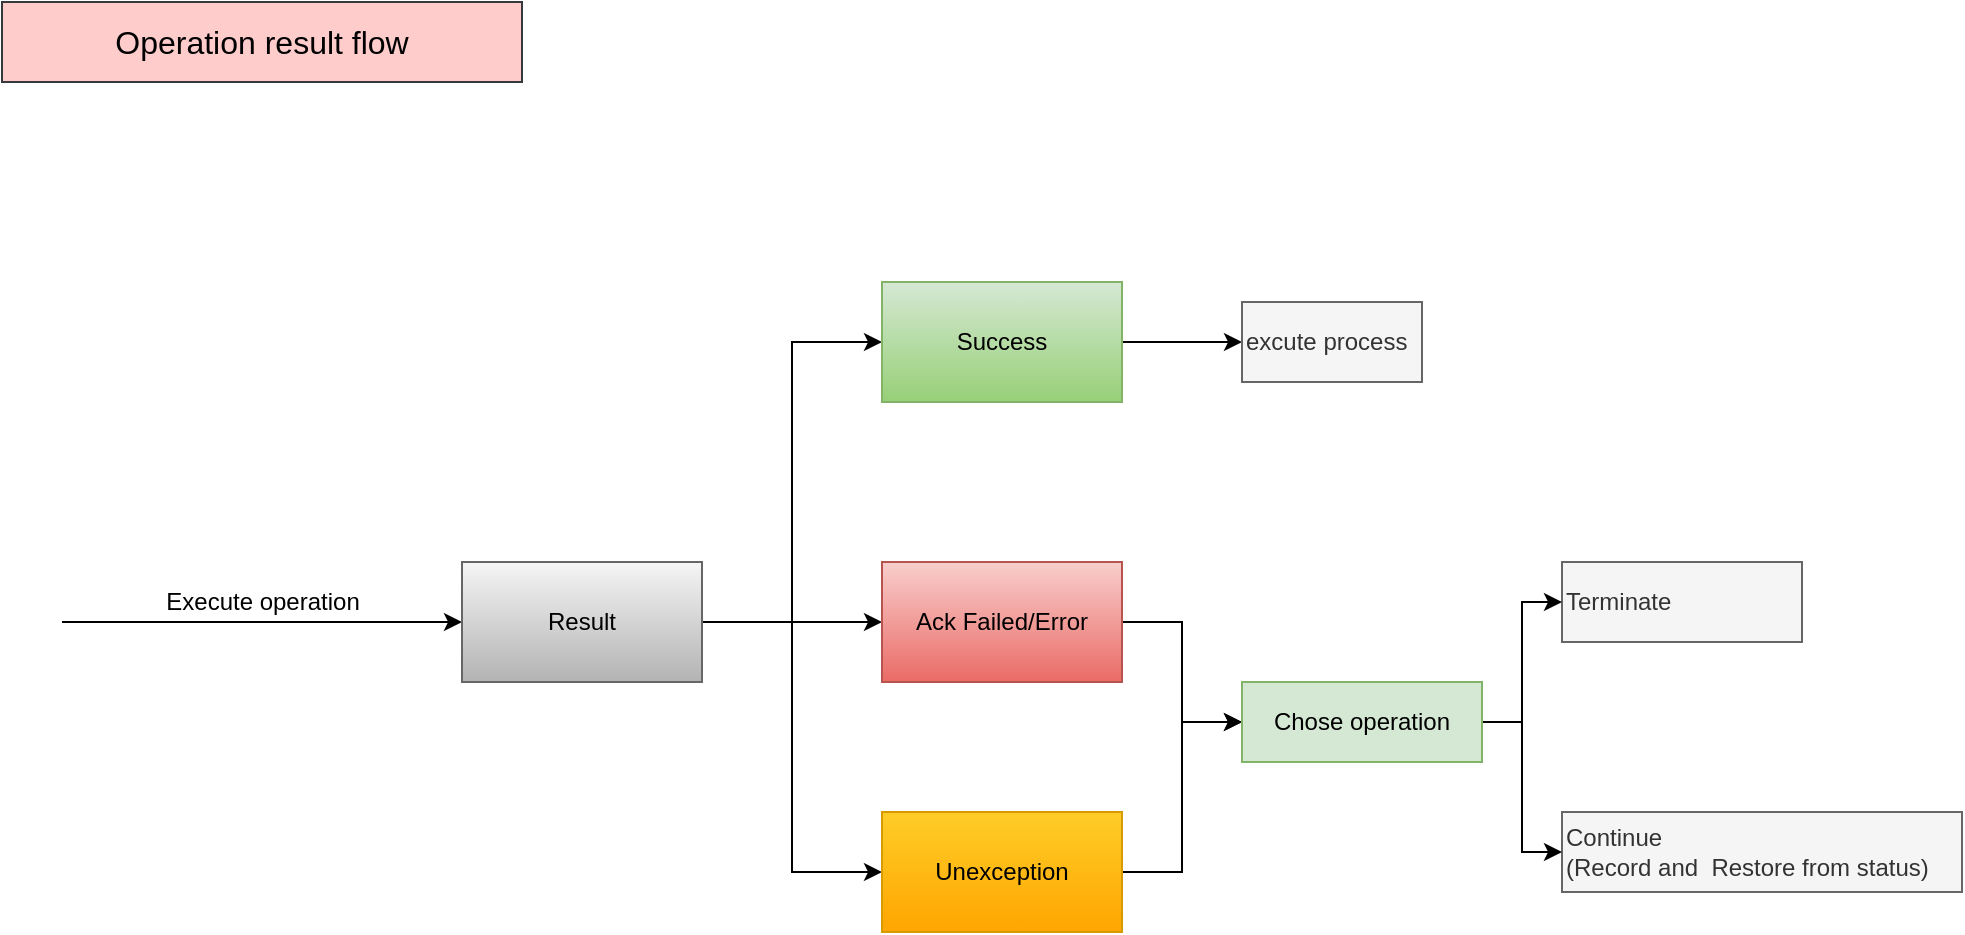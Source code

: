 <mxfile>
    <diagram id="xIKkHvJfYp7-qU2L9-Pv" name="OperationResult">
        <mxGraphModel dx="1065" dy="790" grid="1" gridSize="10" guides="1" tooltips="1" connect="1" arrows="1" fold="1" page="1" pageScale="1" pageWidth="1100" pageHeight="850" math="0" shadow="0">
            <root>
                <mxCell id="0"/>
                <mxCell id="1" parent="0"/>
                <mxCell id="2" value="" style="endArrow=classic;html=1;" edge="1" parent="1">
                    <mxGeometry relative="1" as="geometry">
                        <mxPoint x="50" y="350" as="sourcePoint"/>
                        <mxPoint x="250" y="350" as="targetPoint"/>
                    </mxGeometry>
                </mxCell>
                <mxCell id="3" value="Execute operation" style="edgeLabel;resizable=0;html=1;align=center;verticalAlign=middle;fontSize=12;" connectable="0" vertex="1" parent="2">
                    <mxGeometry relative="1" as="geometry">
                        <mxPoint y="-10" as="offset"/>
                    </mxGeometry>
                </mxCell>
                <mxCell id="9" style="edgeStyle=orthogonalEdgeStyle;rounded=0;orthogonalLoop=1;jettySize=auto;html=1;entryX=0;entryY=0.5;entryDx=0;entryDy=0;fontSize=12;fontColor=#000000;" edge="1" parent="1" source="4" target="6">
                    <mxGeometry relative="1" as="geometry"/>
                </mxCell>
                <mxCell id="10" style="edgeStyle=orthogonalEdgeStyle;rounded=0;orthogonalLoop=1;jettySize=auto;html=1;entryX=0;entryY=0.5;entryDx=0;entryDy=0;fontSize=12;fontColor=#000000;" edge="1" parent="1" source="4" target="7">
                    <mxGeometry relative="1" as="geometry"/>
                </mxCell>
                <mxCell id="11" style="edgeStyle=orthogonalEdgeStyle;rounded=0;orthogonalLoop=1;jettySize=auto;html=1;entryX=0;entryY=0.5;entryDx=0;entryDy=0;fontSize=12;fontColor=#000000;" edge="1" parent="1" source="4" target="8">
                    <mxGeometry relative="1" as="geometry"/>
                </mxCell>
                <mxCell id="4" value="Result" style="rounded=0;whiteSpace=wrap;html=1;fontSize=12;gradientColor=#b3b3b3;fillColor=#f5f5f5;strokeColor=#666666;fontColor=#000000;" vertex="1" parent="1">
                    <mxGeometry x="250" y="320" width="120" height="60" as="geometry"/>
                </mxCell>
                <mxCell id="22" style="edgeStyle=orthogonalEdgeStyle;rounded=0;orthogonalLoop=1;jettySize=auto;html=1;entryX=0;entryY=0.5;entryDx=0;entryDy=0;fontSize=12;fontColor=#000000;" edge="1" parent="1" source="6" target="15">
                    <mxGeometry relative="1" as="geometry"/>
                </mxCell>
                <mxCell id="6" value="Success" style="rounded=0;whiteSpace=wrap;html=1;fontSize=12;gradientColor=#97d077;fillColor=#d5e8d4;strokeColor=#82b366;fontColor=#000000;" vertex="1" parent="1">
                    <mxGeometry x="460" y="180" width="120" height="60" as="geometry"/>
                </mxCell>
                <mxCell id="18" style="edgeStyle=orthogonalEdgeStyle;rounded=0;orthogonalLoop=1;jettySize=auto;html=1;entryX=0;entryY=0.5;entryDx=0;entryDy=0;fontSize=12;fontColor=#000000;" edge="1" parent="1" source="7" target="17">
                    <mxGeometry relative="1" as="geometry"/>
                </mxCell>
                <mxCell id="7" value="Ack Failed/Error" style="rounded=0;whiteSpace=wrap;html=1;fontSize=12;gradientColor=#ea6b66;fillColor=#f8cecc;strokeColor=#b85450;fontColor=#000000;" vertex="1" parent="1">
                    <mxGeometry x="460" y="320" width="120" height="60" as="geometry"/>
                </mxCell>
                <mxCell id="19" style="edgeStyle=orthogonalEdgeStyle;rounded=0;orthogonalLoop=1;jettySize=auto;html=1;entryX=0;entryY=0.5;entryDx=0;entryDy=0;fontSize=12;fontColor=#000000;" edge="1" parent="1" source="8" target="17">
                    <mxGeometry relative="1" as="geometry"/>
                </mxCell>
                <mxCell id="8" value="Unexception" style="rounded=0;whiteSpace=wrap;html=1;fontSize=12;gradientColor=#ffa500;fillColor=#ffcd28;strokeColor=#d79b00;fontColor=#000000;" vertex="1" parent="1">
                    <mxGeometry x="460" y="445" width="120" height="60" as="geometry"/>
                </mxCell>
                <mxCell id="13" value="Terminate" style="rounded=0;whiteSpace=wrap;html=1;fontSize=12;fontColor=#333333;fillColor=#f5f5f5;strokeColor=#666666;align=left;" vertex="1" parent="1">
                    <mxGeometry x="800" y="320" width="120" height="40" as="geometry"/>
                </mxCell>
                <mxCell id="14" value="Continue&lt;br&gt;(Record and&amp;nbsp; Restore from status)" style="rounded=0;whiteSpace=wrap;html=1;fontSize=12;fontColor=#333333;fillColor=#f5f5f5;strokeColor=#666666;align=left;" vertex="1" parent="1">
                    <mxGeometry x="800" y="445" width="200" height="40" as="geometry"/>
                </mxCell>
                <mxCell id="15" value="excute process" style="rounded=0;whiteSpace=wrap;html=1;fontSize=12;fontColor=#333333;fillColor=#f5f5f5;strokeColor=#666666;align=left;" vertex="1" parent="1">
                    <mxGeometry x="640" y="190" width="90" height="40" as="geometry"/>
                </mxCell>
                <mxCell id="20" style="edgeStyle=orthogonalEdgeStyle;rounded=0;orthogonalLoop=1;jettySize=auto;html=1;entryX=0;entryY=0.5;entryDx=0;entryDy=0;fontSize=12;fontColor=#000000;" edge="1" parent="1" source="17" target="13">
                    <mxGeometry relative="1" as="geometry"/>
                </mxCell>
                <mxCell id="21" style="edgeStyle=orthogonalEdgeStyle;rounded=0;orthogonalLoop=1;jettySize=auto;html=1;entryX=0;entryY=0.5;entryDx=0;entryDy=0;fontSize=12;fontColor=#000000;" edge="1" parent="1" source="17" target="14">
                    <mxGeometry relative="1" as="geometry"/>
                </mxCell>
                <mxCell id="17" value="Chose operation" style="rounded=0;whiteSpace=wrap;html=1;fontSize=12;fillColor=#d5e8d4;strokeColor=#82b366;align=center;fontColor=#000000;" vertex="1" parent="1">
                    <mxGeometry x="640" y="380" width="120" height="40" as="geometry"/>
                </mxCell>
                <mxCell id="23" value="&lt;font style=&quot;font-size: 16px;&quot;&gt;Operation result flow&lt;/font&gt;" style="text;html=1;fillColor=#ffcccc;align=center;verticalAlign=middle;whiteSpace=wrap;rounded=0;fontSize=16;strokeColor=#36393d;fontColor=#000000;" vertex="1" parent="1">
                    <mxGeometry x="20" y="40" width="260" height="40" as="geometry"/>
                </mxCell>
            </root>
        </mxGraphModel>
    </diagram>
</mxfile>